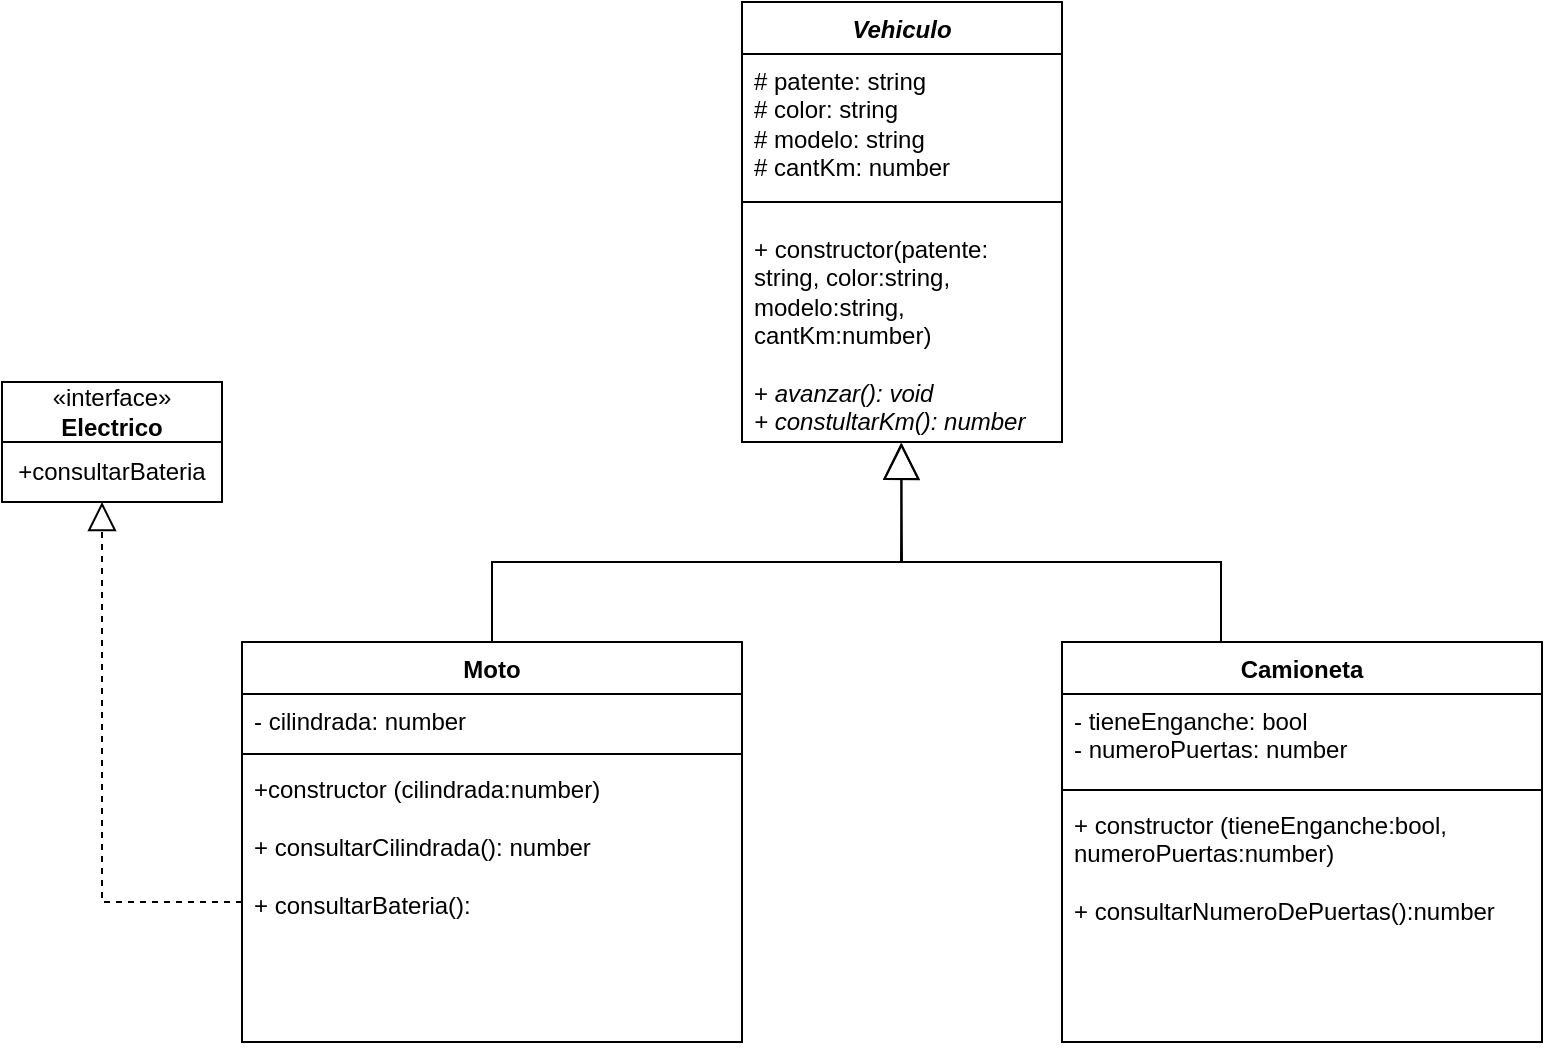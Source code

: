 <mxfile version="28.1.2">
  <diagram name="Página-1" id="SDIxHXBPP-fVtb4EgMxf">
    <mxGraphModel dx="1982" dy="631" grid="1" gridSize="10" guides="1" tooltips="1" connect="1" arrows="1" fold="1" page="1" pageScale="1" pageWidth="827" pageHeight="1169" math="0" shadow="0">
      <root>
        <mxCell id="0" />
        <mxCell id="1" parent="0" />
        <mxCell id="ZPcoJ0gb0Kkz47UQnkc6-5" value="&lt;i&gt;Vehiculo&lt;/i&gt;" style="swimlane;fontStyle=1;align=center;verticalAlign=top;childLayout=stackLayout;horizontal=1;startSize=26;horizontalStack=0;resizeParent=1;resizeParentMax=0;resizeLast=0;collapsible=1;marginBottom=0;whiteSpace=wrap;html=1;" vertex="1" parent="1">
          <mxGeometry x="320" width="160" height="220" as="geometry" />
        </mxCell>
        <mxCell id="ZPcoJ0gb0Kkz47UQnkc6-6" value="# patente: string&lt;div&gt;# color: string&lt;/div&gt;&lt;div&gt;# modelo: string&lt;br&gt;# cantKm: number&lt;/div&gt;" style="text;strokeColor=none;fillColor=none;align=left;verticalAlign=top;spacingLeft=4;spacingRight=4;overflow=hidden;rotatable=0;points=[[0,0.5],[1,0.5]];portConstraint=eastwest;whiteSpace=wrap;html=1;" vertex="1" parent="ZPcoJ0gb0Kkz47UQnkc6-5">
          <mxGeometry y="26" width="160" height="64" as="geometry" />
        </mxCell>
        <mxCell id="ZPcoJ0gb0Kkz47UQnkc6-7" value="" style="line;strokeWidth=1;fillColor=none;align=left;verticalAlign=middle;spacingTop=-1;spacingLeft=3;spacingRight=3;rotatable=0;labelPosition=right;points=[];portConstraint=eastwest;strokeColor=inherit;" vertex="1" parent="ZPcoJ0gb0Kkz47UQnkc6-5">
          <mxGeometry y="90" width="160" height="20" as="geometry" />
        </mxCell>
        <mxCell id="ZPcoJ0gb0Kkz47UQnkc6-8" value="+ constructor(patente: string, color:string, modelo:string, cantKm:number)&lt;div&gt;&lt;br&gt;+ &lt;i&gt;avanzar(): void&lt;br&gt;+ constultarKm(): number&lt;/i&gt;&lt;/div&gt;" style="text;strokeColor=none;fillColor=none;align=left;verticalAlign=top;spacingLeft=4;spacingRight=4;overflow=hidden;rotatable=0;points=[[0,0.5],[1,0.5]];portConstraint=eastwest;whiteSpace=wrap;html=1;" vertex="1" parent="ZPcoJ0gb0Kkz47UQnkc6-5">
          <mxGeometry y="110" width="160" height="110" as="geometry" />
        </mxCell>
        <mxCell id="ZPcoJ0gb0Kkz47UQnkc6-10" value="Moto" style="swimlane;fontStyle=1;align=center;verticalAlign=top;childLayout=stackLayout;horizontal=1;startSize=26;horizontalStack=0;resizeParent=1;resizeParentMax=0;resizeLast=0;collapsible=1;marginBottom=0;whiteSpace=wrap;html=1;" vertex="1" parent="1">
          <mxGeometry x="70" y="320" width="250" height="200" as="geometry" />
        </mxCell>
        <mxCell id="ZPcoJ0gb0Kkz47UQnkc6-11" value="- cilindrada: number&lt;div&gt;&lt;br/&gt;&lt;/div&gt;" style="text;strokeColor=none;fillColor=none;align=left;verticalAlign=top;spacingLeft=4;spacingRight=4;overflow=hidden;rotatable=0;points=[[0,0.5],[1,0.5]];portConstraint=eastwest;whiteSpace=wrap;html=1;" vertex="1" parent="ZPcoJ0gb0Kkz47UQnkc6-10">
          <mxGeometry y="26" width="250" height="26" as="geometry" />
        </mxCell>
        <mxCell id="ZPcoJ0gb0Kkz47UQnkc6-12" value="" style="line;strokeWidth=1;fillColor=none;align=left;verticalAlign=middle;spacingTop=-1;spacingLeft=3;spacingRight=3;rotatable=0;labelPosition=right;points=[];portConstraint=eastwest;strokeColor=inherit;" vertex="1" parent="ZPcoJ0gb0Kkz47UQnkc6-10">
          <mxGeometry y="52" width="250" height="8" as="geometry" />
        </mxCell>
        <mxCell id="ZPcoJ0gb0Kkz47UQnkc6-13" value="+constructor (cilindrada:number)&lt;div&gt;&lt;br&gt;&lt;/div&gt;&lt;div&gt;+ consultarCilindrada(): number&lt;/div&gt;&lt;div&gt;&lt;br&gt;&lt;/div&gt;&lt;div&gt;+ consultarBateria():&amp;nbsp;&lt;/div&gt;" style="text;strokeColor=none;fillColor=none;align=left;verticalAlign=top;spacingLeft=4;spacingRight=4;overflow=hidden;rotatable=0;points=[[0,0.5],[1,0.5]];portConstraint=eastwest;whiteSpace=wrap;html=1;" vertex="1" parent="ZPcoJ0gb0Kkz47UQnkc6-10">
          <mxGeometry y="60" width="250" height="140" as="geometry" />
        </mxCell>
        <mxCell id="ZPcoJ0gb0Kkz47UQnkc6-14" value="Camioneta" style="swimlane;fontStyle=1;align=center;verticalAlign=top;childLayout=stackLayout;horizontal=1;startSize=26;horizontalStack=0;resizeParent=1;resizeParentMax=0;resizeLast=0;collapsible=1;marginBottom=0;whiteSpace=wrap;html=1;" vertex="1" parent="1">
          <mxGeometry x="480" y="320" width="240" height="200" as="geometry" />
        </mxCell>
        <mxCell id="ZPcoJ0gb0Kkz47UQnkc6-15" value="- tieneEnganche: bool&lt;br&gt;&lt;div&gt;- numeroPuertas: number&amp;nbsp;&lt;/div&gt;" style="text;strokeColor=none;fillColor=none;align=left;verticalAlign=top;spacingLeft=4;spacingRight=4;overflow=hidden;rotatable=0;points=[[0,0.5],[1,0.5]];portConstraint=eastwest;whiteSpace=wrap;html=1;" vertex="1" parent="ZPcoJ0gb0Kkz47UQnkc6-14">
          <mxGeometry y="26" width="240" height="44" as="geometry" />
        </mxCell>
        <mxCell id="ZPcoJ0gb0Kkz47UQnkc6-16" value="" style="line;strokeWidth=1;fillColor=none;align=left;verticalAlign=middle;spacingTop=-1;spacingLeft=3;spacingRight=3;rotatable=0;labelPosition=right;points=[];portConstraint=eastwest;strokeColor=inherit;" vertex="1" parent="ZPcoJ0gb0Kkz47UQnkc6-14">
          <mxGeometry y="70" width="240" height="8" as="geometry" />
        </mxCell>
        <mxCell id="ZPcoJ0gb0Kkz47UQnkc6-17" value="+ constructor (tieneEnganche:bool, numeroPuertas:number)&lt;br&gt;&lt;div&gt;&lt;br&gt;&lt;/div&gt;&lt;div&gt;+ consultarNumeroDePuertas():number&lt;/div&gt;" style="text;strokeColor=none;fillColor=none;align=left;verticalAlign=top;spacingLeft=4;spacingRight=4;overflow=hidden;rotatable=0;points=[[0,0.5],[1,0.5]];portConstraint=eastwest;whiteSpace=wrap;html=1;" vertex="1" parent="ZPcoJ0gb0Kkz47UQnkc6-14">
          <mxGeometry y="78" width="240" height="122" as="geometry" />
        </mxCell>
        <mxCell id="ZPcoJ0gb0Kkz47UQnkc6-18" value="" style="endArrow=block;endSize=16;endFill=0;html=1;rounded=0;entryX=0.497;entryY=1.003;entryDx=0;entryDy=0;entryPerimeter=0;exitX=0.5;exitY=0;exitDx=0;exitDy=0;" edge="1" parent="1" source="ZPcoJ0gb0Kkz47UQnkc6-10" target="ZPcoJ0gb0Kkz47UQnkc6-8">
          <mxGeometry width="160" relative="1" as="geometry">
            <mxPoint x="140" y="190" as="sourcePoint" />
            <mxPoint x="410" y="240" as="targetPoint" />
            <Array as="points">
              <mxPoint x="195" y="280" />
              <mxPoint x="400" y="280" />
            </Array>
          </mxGeometry>
        </mxCell>
        <mxCell id="ZPcoJ0gb0Kkz47UQnkc6-19" value="" style="endArrow=block;endSize=16;endFill=0;html=1;rounded=0;entryX=0.499;entryY=1.004;entryDx=0;entryDy=0;entryPerimeter=0;exitX=0.5;exitY=0;exitDx=0;exitDy=0;" edge="1" parent="1" target="ZPcoJ0gb0Kkz47UQnkc6-8">
          <mxGeometry width="160" relative="1" as="geometry">
            <mxPoint x="559.5" y="320" as="sourcePoint" />
            <mxPoint x="720.5" y="223" as="targetPoint" />
            <Array as="points">
              <mxPoint x="559.5" y="280" />
              <mxPoint x="399.5" y="280" />
            </Array>
          </mxGeometry>
        </mxCell>
        <mxCell id="ZPcoJ0gb0Kkz47UQnkc6-22" value="«interface»&lt;br&gt;&lt;b&gt;Electrico&lt;/b&gt;" style="html=1;whiteSpace=wrap;" vertex="1" parent="1">
          <mxGeometry x="-50" y="190" width="110" height="30" as="geometry" />
        </mxCell>
        <mxCell id="ZPcoJ0gb0Kkz47UQnkc6-23" value="+consultarBateria" style="html=1;whiteSpace=wrap;" vertex="1" parent="1">
          <mxGeometry x="-50" y="220" width="110" height="30" as="geometry" />
        </mxCell>
        <mxCell id="ZPcoJ0gb0Kkz47UQnkc6-25" value="" style="endArrow=block;dashed=1;endFill=0;endSize=12;html=1;rounded=0;exitX=0;exitY=0.5;exitDx=0;exitDy=0;" edge="1" parent="1" source="ZPcoJ0gb0Kkz47UQnkc6-13">
          <mxGeometry width="160" relative="1" as="geometry">
            <mxPoint x="-90" y="170" as="sourcePoint" />
            <mxPoint y="250" as="targetPoint" />
            <Array as="points">
              <mxPoint y="450" />
            </Array>
          </mxGeometry>
        </mxCell>
      </root>
    </mxGraphModel>
  </diagram>
</mxfile>
